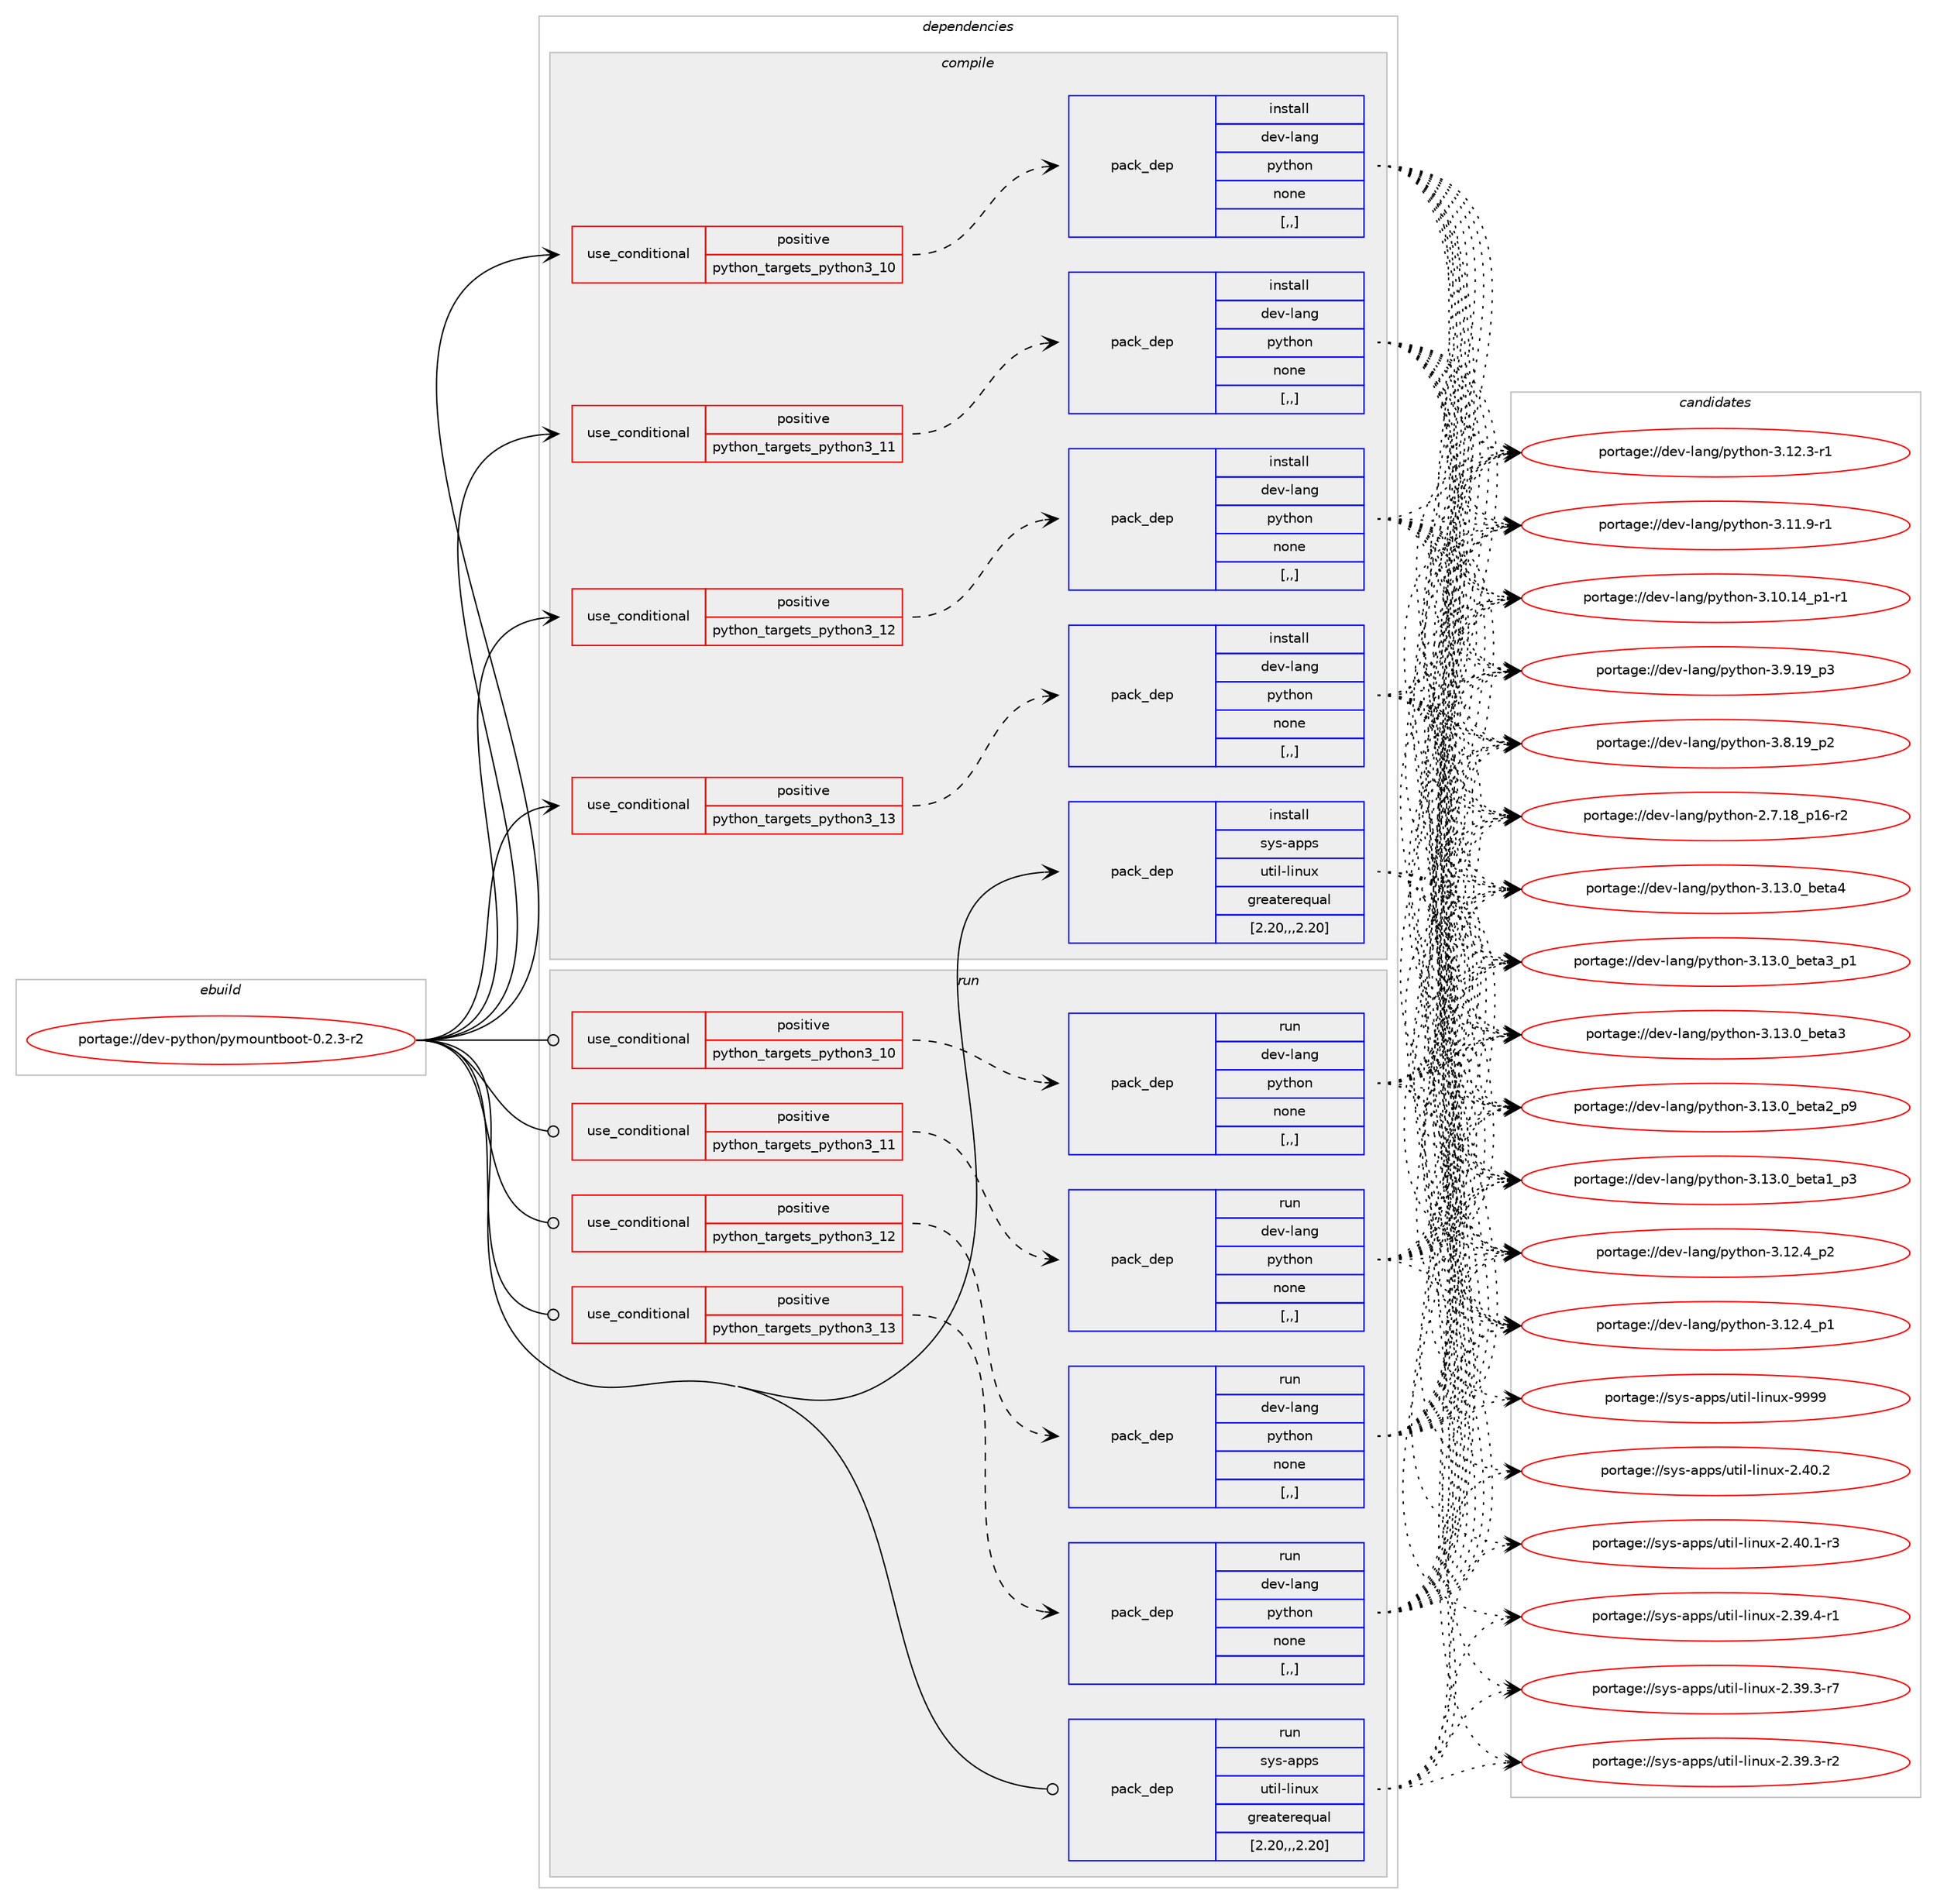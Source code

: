 digraph prolog {

# *************
# Graph options
# *************

newrank=true;
concentrate=true;
compound=true;
graph [rankdir=LR,fontname=Helvetica,fontsize=10,ranksep=1.5];#, ranksep=2.5, nodesep=0.2];
edge  [arrowhead=vee];
node  [fontname=Helvetica,fontsize=10];

# **********
# The ebuild
# **********

subgraph cluster_leftcol {
color=gray;
label=<<i>ebuild</i>>;
id [label="portage://dev-python/pymountboot-0.2.3-r2", color=red, width=4, href="../dev-python/pymountboot-0.2.3-r2.svg"];
}

# ****************
# The dependencies
# ****************

subgraph cluster_midcol {
color=gray;
label=<<i>dependencies</i>>;
subgraph cluster_compile {
fillcolor="#eeeeee";
style=filled;
label=<<i>compile</i>>;
subgraph cond37263 {
dependency157541 [label=<<TABLE BORDER="0" CELLBORDER="1" CELLSPACING="0" CELLPADDING="4"><TR><TD ROWSPAN="3" CELLPADDING="10">use_conditional</TD></TR><TR><TD>positive</TD></TR><TR><TD>python_targets_python3_10</TD></TR></TABLE>>, shape=none, color=red];
subgraph pack119021 {
dependency157542 [label=<<TABLE BORDER="0" CELLBORDER="1" CELLSPACING="0" CELLPADDING="4" WIDTH="220"><TR><TD ROWSPAN="6" CELLPADDING="30">pack_dep</TD></TR><TR><TD WIDTH="110">install</TD></TR><TR><TD>dev-lang</TD></TR><TR><TD>python</TD></TR><TR><TD>none</TD></TR><TR><TD>[,,]</TD></TR></TABLE>>, shape=none, color=blue];
}
dependency157541:e -> dependency157542:w [weight=20,style="dashed",arrowhead="vee"];
}
id:e -> dependency157541:w [weight=20,style="solid",arrowhead="vee"];
subgraph cond37264 {
dependency157543 [label=<<TABLE BORDER="0" CELLBORDER="1" CELLSPACING="0" CELLPADDING="4"><TR><TD ROWSPAN="3" CELLPADDING="10">use_conditional</TD></TR><TR><TD>positive</TD></TR><TR><TD>python_targets_python3_11</TD></TR></TABLE>>, shape=none, color=red];
subgraph pack119022 {
dependency157544 [label=<<TABLE BORDER="0" CELLBORDER="1" CELLSPACING="0" CELLPADDING="4" WIDTH="220"><TR><TD ROWSPAN="6" CELLPADDING="30">pack_dep</TD></TR><TR><TD WIDTH="110">install</TD></TR><TR><TD>dev-lang</TD></TR><TR><TD>python</TD></TR><TR><TD>none</TD></TR><TR><TD>[,,]</TD></TR></TABLE>>, shape=none, color=blue];
}
dependency157543:e -> dependency157544:w [weight=20,style="dashed",arrowhead="vee"];
}
id:e -> dependency157543:w [weight=20,style="solid",arrowhead="vee"];
subgraph cond37265 {
dependency157545 [label=<<TABLE BORDER="0" CELLBORDER="1" CELLSPACING="0" CELLPADDING="4"><TR><TD ROWSPAN="3" CELLPADDING="10">use_conditional</TD></TR><TR><TD>positive</TD></TR><TR><TD>python_targets_python3_12</TD></TR></TABLE>>, shape=none, color=red];
subgraph pack119023 {
dependency157546 [label=<<TABLE BORDER="0" CELLBORDER="1" CELLSPACING="0" CELLPADDING="4" WIDTH="220"><TR><TD ROWSPAN="6" CELLPADDING="30">pack_dep</TD></TR><TR><TD WIDTH="110">install</TD></TR><TR><TD>dev-lang</TD></TR><TR><TD>python</TD></TR><TR><TD>none</TD></TR><TR><TD>[,,]</TD></TR></TABLE>>, shape=none, color=blue];
}
dependency157545:e -> dependency157546:w [weight=20,style="dashed",arrowhead="vee"];
}
id:e -> dependency157545:w [weight=20,style="solid",arrowhead="vee"];
subgraph cond37266 {
dependency157547 [label=<<TABLE BORDER="0" CELLBORDER="1" CELLSPACING="0" CELLPADDING="4"><TR><TD ROWSPAN="3" CELLPADDING="10">use_conditional</TD></TR><TR><TD>positive</TD></TR><TR><TD>python_targets_python3_13</TD></TR></TABLE>>, shape=none, color=red];
subgraph pack119024 {
dependency157548 [label=<<TABLE BORDER="0" CELLBORDER="1" CELLSPACING="0" CELLPADDING="4" WIDTH="220"><TR><TD ROWSPAN="6" CELLPADDING="30">pack_dep</TD></TR><TR><TD WIDTH="110">install</TD></TR><TR><TD>dev-lang</TD></TR><TR><TD>python</TD></TR><TR><TD>none</TD></TR><TR><TD>[,,]</TD></TR></TABLE>>, shape=none, color=blue];
}
dependency157547:e -> dependency157548:w [weight=20,style="dashed",arrowhead="vee"];
}
id:e -> dependency157547:w [weight=20,style="solid",arrowhead="vee"];
subgraph pack119025 {
dependency157549 [label=<<TABLE BORDER="0" CELLBORDER="1" CELLSPACING="0" CELLPADDING="4" WIDTH="220"><TR><TD ROWSPAN="6" CELLPADDING="30">pack_dep</TD></TR><TR><TD WIDTH="110">install</TD></TR><TR><TD>sys-apps</TD></TR><TR><TD>util-linux</TD></TR><TR><TD>greaterequal</TD></TR><TR><TD>[2.20,,,2.20]</TD></TR></TABLE>>, shape=none, color=blue];
}
id:e -> dependency157549:w [weight=20,style="solid",arrowhead="vee"];
}
subgraph cluster_compileandrun {
fillcolor="#eeeeee";
style=filled;
label=<<i>compile and run</i>>;
}
subgraph cluster_run {
fillcolor="#eeeeee";
style=filled;
label=<<i>run</i>>;
subgraph cond37267 {
dependency157550 [label=<<TABLE BORDER="0" CELLBORDER="1" CELLSPACING="0" CELLPADDING="4"><TR><TD ROWSPAN="3" CELLPADDING="10">use_conditional</TD></TR><TR><TD>positive</TD></TR><TR><TD>python_targets_python3_10</TD></TR></TABLE>>, shape=none, color=red];
subgraph pack119026 {
dependency157551 [label=<<TABLE BORDER="0" CELLBORDER="1" CELLSPACING="0" CELLPADDING="4" WIDTH="220"><TR><TD ROWSPAN="6" CELLPADDING="30">pack_dep</TD></TR><TR><TD WIDTH="110">run</TD></TR><TR><TD>dev-lang</TD></TR><TR><TD>python</TD></TR><TR><TD>none</TD></TR><TR><TD>[,,]</TD></TR></TABLE>>, shape=none, color=blue];
}
dependency157550:e -> dependency157551:w [weight=20,style="dashed",arrowhead="vee"];
}
id:e -> dependency157550:w [weight=20,style="solid",arrowhead="odot"];
subgraph cond37268 {
dependency157552 [label=<<TABLE BORDER="0" CELLBORDER="1" CELLSPACING="0" CELLPADDING="4"><TR><TD ROWSPAN="3" CELLPADDING="10">use_conditional</TD></TR><TR><TD>positive</TD></TR><TR><TD>python_targets_python3_11</TD></TR></TABLE>>, shape=none, color=red];
subgraph pack119027 {
dependency157553 [label=<<TABLE BORDER="0" CELLBORDER="1" CELLSPACING="0" CELLPADDING="4" WIDTH="220"><TR><TD ROWSPAN="6" CELLPADDING="30">pack_dep</TD></TR><TR><TD WIDTH="110">run</TD></TR><TR><TD>dev-lang</TD></TR><TR><TD>python</TD></TR><TR><TD>none</TD></TR><TR><TD>[,,]</TD></TR></TABLE>>, shape=none, color=blue];
}
dependency157552:e -> dependency157553:w [weight=20,style="dashed",arrowhead="vee"];
}
id:e -> dependency157552:w [weight=20,style="solid",arrowhead="odot"];
subgraph cond37269 {
dependency157554 [label=<<TABLE BORDER="0" CELLBORDER="1" CELLSPACING="0" CELLPADDING="4"><TR><TD ROWSPAN="3" CELLPADDING="10">use_conditional</TD></TR><TR><TD>positive</TD></TR><TR><TD>python_targets_python3_12</TD></TR></TABLE>>, shape=none, color=red];
subgraph pack119028 {
dependency157555 [label=<<TABLE BORDER="0" CELLBORDER="1" CELLSPACING="0" CELLPADDING="4" WIDTH="220"><TR><TD ROWSPAN="6" CELLPADDING="30">pack_dep</TD></TR><TR><TD WIDTH="110">run</TD></TR><TR><TD>dev-lang</TD></TR><TR><TD>python</TD></TR><TR><TD>none</TD></TR><TR><TD>[,,]</TD></TR></TABLE>>, shape=none, color=blue];
}
dependency157554:e -> dependency157555:w [weight=20,style="dashed",arrowhead="vee"];
}
id:e -> dependency157554:w [weight=20,style="solid",arrowhead="odot"];
subgraph cond37270 {
dependency157556 [label=<<TABLE BORDER="0" CELLBORDER="1" CELLSPACING="0" CELLPADDING="4"><TR><TD ROWSPAN="3" CELLPADDING="10">use_conditional</TD></TR><TR><TD>positive</TD></TR><TR><TD>python_targets_python3_13</TD></TR></TABLE>>, shape=none, color=red];
subgraph pack119029 {
dependency157557 [label=<<TABLE BORDER="0" CELLBORDER="1" CELLSPACING="0" CELLPADDING="4" WIDTH="220"><TR><TD ROWSPAN="6" CELLPADDING="30">pack_dep</TD></TR><TR><TD WIDTH="110">run</TD></TR><TR><TD>dev-lang</TD></TR><TR><TD>python</TD></TR><TR><TD>none</TD></TR><TR><TD>[,,]</TD></TR></TABLE>>, shape=none, color=blue];
}
dependency157556:e -> dependency157557:w [weight=20,style="dashed",arrowhead="vee"];
}
id:e -> dependency157556:w [weight=20,style="solid",arrowhead="odot"];
subgraph pack119030 {
dependency157558 [label=<<TABLE BORDER="0" CELLBORDER="1" CELLSPACING="0" CELLPADDING="4" WIDTH="220"><TR><TD ROWSPAN="6" CELLPADDING="30">pack_dep</TD></TR><TR><TD WIDTH="110">run</TD></TR><TR><TD>sys-apps</TD></TR><TR><TD>util-linux</TD></TR><TR><TD>greaterequal</TD></TR><TR><TD>[2.20,,,2.20]</TD></TR></TABLE>>, shape=none, color=blue];
}
id:e -> dependency157558:w [weight=20,style="solid",arrowhead="odot"];
}
}

# **************
# The candidates
# **************

subgraph cluster_choices {
rank=same;
color=gray;
label=<<i>candidates</i>>;

subgraph choice119021 {
color=black;
nodesep=1;
choice1001011184510897110103471121211161041111104551464951464895981011169752 [label="portage://dev-lang/python-3.13.0_beta4", color=red, width=4,href="../dev-lang/python-3.13.0_beta4.svg"];
choice10010111845108971101034711212111610411111045514649514648959810111697519511249 [label="portage://dev-lang/python-3.13.0_beta3_p1", color=red, width=4,href="../dev-lang/python-3.13.0_beta3_p1.svg"];
choice1001011184510897110103471121211161041111104551464951464895981011169751 [label="portage://dev-lang/python-3.13.0_beta3", color=red, width=4,href="../dev-lang/python-3.13.0_beta3.svg"];
choice10010111845108971101034711212111610411111045514649514648959810111697509511257 [label="portage://dev-lang/python-3.13.0_beta2_p9", color=red, width=4,href="../dev-lang/python-3.13.0_beta2_p9.svg"];
choice10010111845108971101034711212111610411111045514649514648959810111697499511251 [label="portage://dev-lang/python-3.13.0_beta1_p3", color=red, width=4,href="../dev-lang/python-3.13.0_beta1_p3.svg"];
choice100101118451089711010347112121116104111110455146495046529511250 [label="portage://dev-lang/python-3.12.4_p2", color=red, width=4,href="../dev-lang/python-3.12.4_p2.svg"];
choice100101118451089711010347112121116104111110455146495046529511249 [label="portage://dev-lang/python-3.12.4_p1", color=red, width=4,href="../dev-lang/python-3.12.4_p1.svg"];
choice100101118451089711010347112121116104111110455146495046514511449 [label="portage://dev-lang/python-3.12.3-r1", color=red, width=4,href="../dev-lang/python-3.12.3-r1.svg"];
choice100101118451089711010347112121116104111110455146494946574511449 [label="portage://dev-lang/python-3.11.9-r1", color=red, width=4,href="../dev-lang/python-3.11.9-r1.svg"];
choice100101118451089711010347112121116104111110455146494846495295112494511449 [label="portage://dev-lang/python-3.10.14_p1-r1", color=red, width=4,href="../dev-lang/python-3.10.14_p1-r1.svg"];
choice100101118451089711010347112121116104111110455146574649579511251 [label="portage://dev-lang/python-3.9.19_p3", color=red, width=4,href="../dev-lang/python-3.9.19_p3.svg"];
choice100101118451089711010347112121116104111110455146564649579511250 [label="portage://dev-lang/python-3.8.19_p2", color=red, width=4,href="../dev-lang/python-3.8.19_p2.svg"];
choice100101118451089711010347112121116104111110455046554649569511249544511450 [label="portage://dev-lang/python-2.7.18_p16-r2", color=red, width=4,href="../dev-lang/python-2.7.18_p16-r2.svg"];
dependency157542:e -> choice1001011184510897110103471121211161041111104551464951464895981011169752:w [style=dotted,weight="100"];
dependency157542:e -> choice10010111845108971101034711212111610411111045514649514648959810111697519511249:w [style=dotted,weight="100"];
dependency157542:e -> choice1001011184510897110103471121211161041111104551464951464895981011169751:w [style=dotted,weight="100"];
dependency157542:e -> choice10010111845108971101034711212111610411111045514649514648959810111697509511257:w [style=dotted,weight="100"];
dependency157542:e -> choice10010111845108971101034711212111610411111045514649514648959810111697499511251:w [style=dotted,weight="100"];
dependency157542:e -> choice100101118451089711010347112121116104111110455146495046529511250:w [style=dotted,weight="100"];
dependency157542:e -> choice100101118451089711010347112121116104111110455146495046529511249:w [style=dotted,weight="100"];
dependency157542:e -> choice100101118451089711010347112121116104111110455146495046514511449:w [style=dotted,weight="100"];
dependency157542:e -> choice100101118451089711010347112121116104111110455146494946574511449:w [style=dotted,weight="100"];
dependency157542:e -> choice100101118451089711010347112121116104111110455146494846495295112494511449:w [style=dotted,weight="100"];
dependency157542:e -> choice100101118451089711010347112121116104111110455146574649579511251:w [style=dotted,weight="100"];
dependency157542:e -> choice100101118451089711010347112121116104111110455146564649579511250:w [style=dotted,weight="100"];
dependency157542:e -> choice100101118451089711010347112121116104111110455046554649569511249544511450:w [style=dotted,weight="100"];
}
subgraph choice119022 {
color=black;
nodesep=1;
choice1001011184510897110103471121211161041111104551464951464895981011169752 [label="portage://dev-lang/python-3.13.0_beta4", color=red, width=4,href="../dev-lang/python-3.13.0_beta4.svg"];
choice10010111845108971101034711212111610411111045514649514648959810111697519511249 [label="portage://dev-lang/python-3.13.0_beta3_p1", color=red, width=4,href="../dev-lang/python-3.13.0_beta3_p1.svg"];
choice1001011184510897110103471121211161041111104551464951464895981011169751 [label="portage://dev-lang/python-3.13.0_beta3", color=red, width=4,href="../dev-lang/python-3.13.0_beta3.svg"];
choice10010111845108971101034711212111610411111045514649514648959810111697509511257 [label="portage://dev-lang/python-3.13.0_beta2_p9", color=red, width=4,href="../dev-lang/python-3.13.0_beta2_p9.svg"];
choice10010111845108971101034711212111610411111045514649514648959810111697499511251 [label="portage://dev-lang/python-3.13.0_beta1_p3", color=red, width=4,href="../dev-lang/python-3.13.0_beta1_p3.svg"];
choice100101118451089711010347112121116104111110455146495046529511250 [label="portage://dev-lang/python-3.12.4_p2", color=red, width=4,href="../dev-lang/python-3.12.4_p2.svg"];
choice100101118451089711010347112121116104111110455146495046529511249 [label="portage://dev-lang/python-3.12.4_p1", color=red, width=4,href="../dev-lang/python-3.12.4_p1.svg"];
choice100101118451089711010347112121116104111110455146495046514511449 [label="portage://dev-lang/python-3.12.3-r1", color=red, width=4,href="../dev-lang/python-3.12.3-r1.svg"];
choice100101118451089711010347112121116104111110455146494946574511449 [label="portage://dev-lang/python-3.11.9-r1", color=red, width=4,href="../dev-lang/python-3.11.9-r1.svg"];
choice100101118451089711010347112121116104111110455146494846495295112494511449 [label="portage://dev-lang/python-3.10.14_p1-r1", color=red, width=4,href="../dev-lang/python-3.10.14_p1-r1.svg"];
choice100101118451089711010347112121116104111110455146574649579511251 [label="portage://dev-lang/python-3.9.19_p3", color=red, width=4,href="../dev-lang/python-3.9.19_p3.svg"];
choice100101118451089711010347112121116104111110455146564649579511250 [label="portage://dev-lang/python-3.8.19_p2", color=red, width=4,href="../dev-lang/python-3.8.19_p2.svg"];
choice100101118451089711010347112121116104111110455046554649569511249544511450 [label="portage://dev-lang/python-2.7.18_p16-r2", color=red, width=4,href="../dev-lang/python-2.7.18_p16-r2.svg"];
dependency157544:e -> choice1001011184510897110103471121211161041111104551464951464895981011169752:w [style=dotted,weight="100"];
dependency157544:e -> choice10010111845108971101034711212111610411111045514649514648959810111697519511249:w [style=dotted,weight="100"];
dependency157544:e -> choice1001011184510897110103471121211161041111104551464951464895981011169751:w [style=dotted,weight="100"];
dependency157544:e -> choice10010111845108971101034711212111610411111045514649514648959810111697509511257:w [style=dotted,weight="100"];
dependency157544:e -> choice10010111845108971101034711212111610411111045514649514648959810111697499511251:w [style=dotted,weight="100"];
dependency157544:e -> choice100101118451089711010347112121116104111110455146495046529511250:w [style=dotted,weight="100"];
dependency157544:e -> choice100101118451089711010347112121116104111110455146495046529511249:w [style=dotted,weight="100"];
dependency157544:e -> choice100101118451089711010347112121116104111110455146495046514511449:w [style=dotted,weight="100"];
dependency157544:e -> choice100101118451089711010347112121116104111110455146494946574511449:w [style=dotted,weight="100"];
dependency157544:e -> choice100101118451089711010347112121116104111110455146494846495295112494511449:w [style=dotted,weight="100"];
dependency157544:e -> choice100101118451089711010347112121116104111110455146574649579511251:w [style=dotted,weight="100"];
dependency157544:e -> choice100101118451089711010347112121116104111110455146564649579511250:w [style=dotted,weight="100"];
dependency157544:e -> choice100101118451089711010347112121116104111110455046554649569511249544511450:w [style=dotted,weight="100"];
}
subgraph choice119023 {
color=black;
nodesep=1;
choice1001011184510897110103471121211161041111104551464951464895981011169752 [label="portage://dev-lang/python-3.13.0_beta4", color=red, width=4,href="../dev-lang/python-3.13.0_beta4.svg"];
choice10010111845108971101034711212111610411111045514649514648959810111697519511249 [label="portage://dev-lang/python-3.13.0_beta3_p1", color=red, width=4,href="../dev-lang/python-3.13.0_beta3_p1.svg"];
choice1001011184510897110103471121211161041111104551464951464895981011169751 [label="portage://dev-lang/python-3.13.0_beta3", color=red, width=4,href="../dev-lang/python-3.13.0_beta3.svg"];
choice10010111845108971101034711212111610411111045514649514648959810111697509511257 [label="portage://dev-lang/python-3.13.0_beta2_p9", color=red, width=4,href="../dev-lang/python-3.13.0_beta2_p9.svg"];
choice10010111845108971101034711212111610411111045514649514648959810111697499511251 [label="portage://dev-lang/python-3.13.0_beta1_p3", color=red, width=4,href="../dev-lang/python-3.13.0_beta1_p3.svg"];
choice100101118451089711010347112121116104111110455146495046529511250 [label="portage://dev-lang/python-3.12.4_p2", color=red, width=4,href="../dev-lang/python-3.12.4_p2.svg"];
choice100101118451089711010347112121116104111110455146495046529511249 [label="portage://dev-lang/python-3.12.4_p1", color=red, width=4,href="../dev-lang/python-3.12.4_p1.svg"];
choice100101118451089711010347112121116104111110455146495046514511449 [label="portage://dev-lang/python-3.12.3-r1", color=red, width=4,href="../dev-lang/python-3.12.3-r1.svg"];
choice100101118451089711010347112121116104111110455146494946574511449 [label="portage://dev-lang/python-3.11.9-r1", color=red, width=4,href="../dev-lang/python-3.11.9-r1.svg"];
choice100101118451089711010347112121116104111110455146494846495295112494511449 [label="portage://dev-lang/python-3.10.14_p1-r1", color=red, width=4,href="../dev-lang/python-3.10.14_p1-r1.svg"];
choice100101118451089711010347112121116104111110455146574649579511251 [label="portage://dev-lang/python-3.9.19_p3", color=red, width=4,href="../dev-lang/python-3.9.19_p3.svg"];
choice100101118451089711010347112121116104111110455146564649579511250 [label="portage://dev-lang/python-3.8.19_p2", color=red, width=4,href="../dev-lang/python-3.8.19_p2.svg"];
choice100101118451089711010347112121116104111110455046554649569511249544511450 [label="portage://dev-lang/python-2.7.18_p16-r2", color=red, width=4,href="../dev-lang/python-2.7.18_p16-r2.svg"];
dependency157546:e -> choice1001011184510897110103471121211161041111104551464951464895981011169752:w [style=dotted,weight="100"];
dependency157546:e -> choice10010111845108971101034711212111610411111045514649514648959810111697519511249:w [style=dotted,weight="100"];
dependency157546:e -> choice1001011184510897110103471121211161041111104551464951464895981011169751:w [style=dotted,weight="100"];
dependency157546:e -> choice10010111845108971101034711212111610411111045514649514648959810111697509511257:w [style=dotted,weight="100"];
dependency157546:e -> choice10010111845108971101034711212111610411111045514649514648959810111697499511251:w [style=dotted,weight="100"];
dependency157546:e -> choice100101118451089711010347112121116104111110455146495046529511250:w [style=dotted,weight="100"];
dependency157546:e -> choice100101118451089711010347112121116104111110455146495046529511249:w [style=dotted,weight="100"];
dependency157546:e -> choice100101118451089711010347112121116104111110455146495046514511449:w [style=dotted,weight="100"];
dependency157546:e -> choice100101118451089711010347112121116104111110455146494946574511449:w [style=dotted,weight="100"];
dependency157546:e -> choice100101118451089711010347112121116104111110455146494846495295112494511449:w [style=dotted,weight="100"];
dependency157546:e -> choice100101118451089711010347112121116104111110455146574649579511251:w [style=dotted,weight="100"];
dependency157546:e -> choice100101118451089711010347112121116104111110455146564649579511250:w [style=dotted,weight="100"];
dependency157546:e -> choice100101118451089711010347112121116104111110455046554649569511249544511450:w [style=dotted,weight="100"];
}
subgraph choice119024 {
color=black;
nodesep=1;
choice1001011184510897110103471121211161041111104551464951464895981011169752 [label="portage://dev-lang/python-3.13.0_beta4", color=red, width=4,href="../dev-lang/python-3.13.0_beta4.svg"];
choice10010111845108971101034711212111610411111045514649514648959810111697519511249 [label="portage://dev-lang/python-3.13.0_beta3_p1", color=red, width=4,href="../dev-lang/python-3.13.0_beta3_p1.svg"];
choice1001011184510897110103471121211161041111104551464951464895981011169751 [label="portage://dev-lang/python-3.13.0_beta3", color=red, width=4,href="../dev-lang/python-3.13.0_beta3.svg"];
choice10010111845108971101034711212111610411111045514649514648959810111697509511257 [label="portage://dev-lang/python-3.13.0_beta2_p9", color=red, width=4,href="../dev-lang/python-3.13.0_beta2_p9.svg"];
choice10010111845108971101034711212111610411111045514649514648959810111697499511251 [label="portage://dev-lang/python-3.13.0_beta1_p3", color=red, width=4,href="../dev-lang/python-3.13.0_beta1_p3.svg"];
choice100101118451089711010347112121116104111110455146495046529511250 [label="portage://dev-lang/python-3.12.4_p2", color=red, width=4,href="../dev-lang/python-3.12.4_p2.svg"];
choice100101118451089711010347112121116104111110455146495046529511249 [label="portage://dev-lang/python-3.12.4_p1", color=red, width=4,href="../dev-lang/python-3.12.4_p1.svg"];
choice100101118451089711010347112121116104111110455146495046514511449 [label="portage://dev-lang/python-3.12.3-r1", color=red, width=4,href="../dev-lang/python-3.12.3-r1.svg"];
choice100101118451089711010347112121116104111110455146494946574511449 [label="portage://dev-lang/python-3.11.9-r1", color=red, width=4,href="../dev-lang/python-3.11.9-r1.svg"];
choice100101118451089711010347112121116104111110455146494846495295112494511449 [label="portage://dev-lang/python-3.10.14_p1-r1", color=red, width=4,href="../dev-lang/python-3.10.14_p1-r1.svg"];
choice100101118451089711010347112121116104111110455146574649579511251 [label="portage://dev-lang/python-3.9.19_p3", color=red, width=4,href="../dev-lang/python-3.9.19_p3.svg"];
choice100101118451089711010347112121116104111110455146564649579511250 [label="portage://dev-lang/python-3.8.19_p2", color=red, width=4,href="../dev-lang/python-3.8.19_p2.svg"];
choice100101118451089711010347112121116104111110455046554649569511249544511450 [label="portage://dev-lang/python-2.7.18_p16-r2", color=red, width=4,href="../dev-lang/python-2.7.18_p16-r2.svg"];
dependency157548:e -> choice1001011184510897110103471121211161041111104551464951464895981011169752:w [style=dotted,weight="100"];
dependency157548:e -> choice10010111845108971101034711212111610411111045514649514648959810111697519511249:w [style=dotted,weight="100"];
dependency157548:e -> choice1001011184510897110103471121211161041111104551464951464895981011169751:w [style=dotted,weight="100"];
dependency157548:e -> choice10010111845108971101034711212111610411111045514649514648959810111697509511257:w [style=dotted,weight="100"];
dependency157548:e -> choice10010111845108971101034711212111610411111045514649514648959810111697499511251:w [style=dotted,weight="100"];
dependency157548:e -> choice100101118451089711010347112121116104111110455146495046529511250:w [style=dotted,weight="100"];
dependency157548:e -> choice100101118451089711010347112121116104111110455146495046529511249:w [style=dotted,weight="100"];
dependency157548:e -> choice100101118451089711010347112121116104111110455146495046514511449:w [style=dotted,weight="100"];
dependency157548:e -> choice100101118451089711010347112121116104111110455146494946574511449:w [style=dotted,weight="100"];
dependency157548:e -> choice100101118451089711010347112121116104111110455146494846495295112494511449:w [style=dotted,weight="100"];
dependency157548:e -> choice100101118451089711010347112121116104111110455146574649579511251:w [style=dotted,weight="100"];
dependency157548:e -> choice100101118451089711010347112121116104111110455146564649579511250:w [style=dotted,weight="100"];
dependency157548:e -> choice100101118451089711010347112121116104111110455046554649569511249544511450:w [style=dotted,weight="100"];
}
subgraph choice119025 {
color=black;
nodesep=1;
choice115121115459711211211547117116105108451081051101171204557575757 [label="portage://sys-apps/util-linux-9999", color=red, width=4,href="../sys-apps/util-linux-9999.svg"];
choice1151211154597112112115471171161051084510810511011712045504652484650 [label="portage://sys-apps/util-linux-2.40.2", color=red, width=4,href="../sys-apps/util-linux-2.40.2.svg"];
choice11512111545971121121154711711610510845108105110117120455046524846494511451 [label="portage://sys-apps/util-linux-2.40.1-r3", color=red, width=4,href="../sys-apps/util-linux-2.40.1-r3.svg"];
choice11512111545971121121154711711610510845108105110117120455046515746524511449 [label="portage://sys-apps/util-linux-2.39.4-r1", color=red, width=4,href="../sys-apps/util-linux-2.39.4-r1.svg"];
choice11512111545971121121154711711610510845108105110117120455046515746514511455 [label="portage://sys-apps/util-linux-2.39.3-r7", color=red, width=4,href="../sys-apps/util-linux-2.39.3-r7.svg"];
choice11512111545971121121154711711610510845108105110117120455046515746514511450 [label="portage://sys-apps/util-linux-2.39.3-r2", color=red, width=4,href="../sys-apps/util-linux-2.39.3-r2.svg"];
dependency157549:e -> choice115121115459711211211547117116105108451081051101171204557575757:w [style=dotted,weight="100"];
dependency157549:e -> choice1151211154597112112115471171161051084510810511011712045504652484650:w [style=dotted,weight="100"];
dependency157549:e -> choice11512111545971121121154711711610510845108105110117120455046524846494511451:w [style=dotted,weight="100"];
dependency157549:e -> choice11512111545971121121154711711610510845108105110117120455046515746524511449:w [style=dotted,weight="100"];
dependency157549:e -> choice11512111545971121121154711711610510845108105110117120455046515746514511455:w [style=dotted,weight="100"];
dependency157549:e -> choice11512111545971121121154711711610510845108105110117120455046515746514511450:w [style=dotted,weight="100"];
}
subgraph choice119026 {
color=black;
nodesep=1;
choice1001011184510897110103471121211161041111104551464951464895981011169752 [label="portage://dev-lang/python-3.13.0_beta4", color=red, width=4,href="../dev-lang/python-3.13.0_beta4.svg"];
choice10010111845108971101034711212111610411111045514649514648959810111697519511249 [label="portage://dev-lang/python-3.13.0_beta3_p1", color=red, width=4,href="../dev-lang/python-3.13.0_beta3_p1.svg"];
choice1001011184510897110103471121211161041111104551464951464895981011169751 [label="portage://dev-lang/python-3.13.0_beta3", color=red, width=4,href="../dev-lang/python-3.13.0_beta3.svg"];
choice10010111845108971101034711212111610411111045514649514648959810111697509511257 [label="portage://dev-lang/python-3.13.0_beta2_p9", color=red, width=4,href="../dev-lang/python-3.13.0_beta2_p9.svg"];
choice10010111845108971101034711212111610411111045514649514648959810111697499511251 [label="portage://dev-lang/python-3.13.0_beta1_p3", color=red, width=4,href="../dev-lang/python-3.13.0_beta1_p3.svg"];
choice100101118451089711010347112121116104111110455146495046529511250 [label="portage://dev-lang/python-3.12.4_p2", color=red, width=4,href="../dev-lang/python-3.12.4_p2.svg"];
choice100101118451089711010347112121116104111110455146495046529511249 [label="portage://dev-lang/python-3.12.4_p1", color=red, width=4,href="../dev-lang/python-3.12.4_p1.svg"];
choice100101118451089711010347112121116104111110455146495046514511449 [label="portage://dev-lang/python-3.12.3-r1", color=red, width=4,href="../dev-lang/python-3.12.3-r1.svg"];
choice100101118451089711010347112121116104111110455146494946574511449 [label="portage://dev-lang/python-3.11.9-r1", color=red, width=4,href="../dev-lang/python-3.11.9-r1.svg"];
choice100101118451089711010347112121116104111110455146494846495295112494511449 [label="portage://dev-lang/python-3.10.14_p1-r1", color=red, width=4,href="../dev-lang/python-3.10.14_p1-r1.svg"];
choice100101118451089711010347112121116104111110455146574649579511251 [label="portage://dev-lang/python-3.9.19_p3", color=red, width=4,href="../dev-lang/python-3.9.19_p3.svg"];
choice100101118451089711010347112121116104111110455146564649579511250 [label="portage://dev-lang/python-3.8.19_p2", color=red, width=4,href="../dev-lang/python-3.8.19_p2.svg"];
choice100101118451089711010347112121116104111110455046554649569511249544511450 [label="portage://dev-lang/python-2.7.18_p16-r2", color=red, width=4,href="../dev-lang/python-2.7.18_p16-r2.svg"];
dependency157551:e -> choice1001011184510897110103471121211161041111104551464951464895981011169752:w [style=dotted,weight="100"];
dependency157551:e -> choice10010111845108971101034711212111610411111045514649514648959810111697519511249:w [style=dotted,weight="100"];
dependency157551:e -> choice1001011184510897110103471121211161041111104551464951464895981011169751:w [style=dotted,weight="100"];
dependency157551:e -> choice10010111845108971101034711212111610411111045514649514648959810111697509511257:w [style=dotted,weight="100"];
dependency157551:e -> choice10010111845108971101034711212111610411111045514649514648959810111697499511251:w [style=dotted,weight="100"];
dependency157551:e -> choice100101118451089711010347112121116104111110455146495046529511250:w [style=dotted,weight="100"];
dependency157551:e -> choice100101118451089711010347112121116104111110455146495046529511249:w [style=dotted,weight="100"];
dependency157551:e -> choice100101118451089711010347112121116104111110455146495046514511449:w [style=dotted,weight="100"];
dependency157551:e -> choice100101118451089711010347112121116104111110455146494946574511449:w [style=dotted,weight="100"];
dependency157551:e -> choice100101118451089711010347112121116104111110455146494846495295112494511449:w [style=dotted,weight="100"];
dependency157551:e -> choice100101118451089711010347112121116104111110455146574649579511251:w [style=dotted,weight="100"];
dependency157551:e -> choice100101118451089711010347112121116104111110455146564649579511250:w [style=dotted,weight="100"];
dependency157551:e -> choice100101118451089711010347112121116104111110455046554649569511249544511450:w [style=dotted,weight="100"];
}
subgraph choice119027 {
color=black;
nodesep=1;
choice1001011184510897110103471121211161041111104551464951464895981011169752 [label="portage://dev-lang/python-3.13.0_beta4", color=red, width=4,href="../dev-lang/python-3.13.0_beta4.svg"];
choice10010111845108971101034711212111610411111045514649514648959810111697519511249 [label="portage://dev-lang/python-3.13.0_beta3_p1", color=red, width=4,href="../dev-lang/python-3.13.0_beta3_p1.svg"];
choice1001011184510897110103471121211161041111104551464951464895981011169751 [label="portage://dev-lang/python-3.13.0_beta3", color=red, width=4,href="../dev-lang/python-3.13.0_beta3.svg"];
choice10010111845108971101034711212111610411111045514649514648959810111697509511257 [label="portage://dev-lang/python-3.13.0_beta2_p9", color=red, width=4,href="../dev-lang/python-3.13.0_beta2_p9.svg"];
choice10010111845108971101034711212111610411111045514649514648959810111697499511251 [label="portage://dev-lang/python-3.13.0_beta1_p3", color=red, width=4,href="../dev-lang/python-3.13.0_beta1_p3.svg"];
choice100101118451089711010347112121116104111110455146495046529511250 [label="portage://dev-lang/python-3.12.4_p2", color=red, width=4,href="../dev-lang/python-3.12.4_p2.svg"];
choice100101118451089711010347112121116104111110455146495046529511249 [label="portage://dev-lang/python-3.12.4_p1", color=red, width=4,href="../dev-lang/python-3.12.4_p1.svg"];
choice100101118451089711010347112121116104111110455146495046514511449 [label="portage://dev-lang/python-3.12.3-r1", color=red, width=4,href="../dev-lang/python-3.12.3-r1.svg"];
choice100101118451089711010347112121116104111110455146494946574511449 [label="portage://dev-lang/python-3.11.9-r1", color=red, width=4,href="../dev-lang/python-3.11.9-r1.svg"];
choice100101118451089711010347112121116104111110455146494846495295112494511449 [label="portage://dev-lang/python-3.10.14_p1-r1", color=red, width=4,href="../dev-lang/python-3.10.14_p1-r1.svg"];
choice100101118451089711010347112121116104111110455146574649579511251 [label="portage://dev-lang/python-3.9.19_p3", color=red, width=4,href="../dev-lang/python-3.9.19_p3.svg"];
choice100101118451089711010347112121116104111110455146564649579511250 [label="portage://dev-lang/python-3.8.19_p2", color=red, width=4,href="../dev-lang/python-3.8.19_p2.svg"];
choice100101118451089711010347112121116104111110455046554649569511249544511450 [label="portage://dev-lang/python-2.7.18_p16-r2", color=red, width=4,href="../dev-lang/python-2.7.18_p16-r2.svg"];
dependency157553:e -> choice1001011184510897110103471121211161041111104551464951464895981011169752:w [style=dotted,weight="100"];
dependency157553:e -> choice10010111845108971101034711212111610411111045514649514648959810111697519511249:w [style=dotted,weight="100"];
dependency157553:e -> choice1001011184510897110103471121211161041111104551464951464895981011169751:w [style=dotted,weight="100"];
dependency157553:e -> choice10010111845108971101034711212111610411111045514649514648959810111697509511257:w [style=dotted,weight="100"];
dependency157553:e -> choice10010111845108971101034711212111610411111045514649514648959810111697499511251:w [style=dotted,weight="100"];
dependency157553:e -> choice100101118451089711010347112121116104111110455146495046529511250:w [style=dotted,weight="100"];
dependency157553:e -> choice100101118451089711010347112121116104111110455146495046529511249:w [style=dotted,weight="100"];
dependency157553:e -> choice100101118451089711010347112121116104111110455146495046514511449:w [style=dotted,weight="100"];
dependency157553:e -> choice100101118451089711010347112121116104111110455146494946574511449:w [style=dotted,weight="100"];
dependency157553:e -> choice100101118451089711010347112121116104111110455146494846495295112494511449:w [style=dotted,weight="100"];
dependency157553:e -> choice100101118451089711010347112121116104111110455146574649579511251:w [style=dotted,weight="100"];
dependency157553:e -> choice100101118451089711010347112121116104111110455146564649579511250:w [style=dotted,weight="100"];
dependency157553:e -> choice100101118451089711010347112121116104111110455046554649569511249544511450:w [style=dotted,weight="100"];
}
subgraph choice119028 {
color=black;
nodesep=1;
choice1001011184510897110103471121211161041111104551464951464895981011169752 [label="portage://dev-lang/python-3.13.0_beta4", color=red, width=4,href="../dev-lang/python-3.13.0_beta4.svg"];
choice10010111845108971101034711212111610411111045514649514648959810111697519511249 [label="portage://dev-lang/python-3.13.0_beta3_p1", color=red, width=4,href="../dev-lang/python-3.13.0_beta3_p1.svg"];
choice1001011184510897110103471121211161041111104551464951464895981011169751 [label="portage://dev-lang/python-3.13.0_beta3", color=red, width=4,href="../dev-lang/python-3.13.0_beta3.svg"];
choice10010111845108971101034711212111610411111045514649514648959810111697509511257 [label="portage://dev-lang/python-3.13.0_beta2_p9", color=red, width=4,href="../dev-lang/python-3.13.0_beta2_p9.svg"];
choice10010111845108971101034711212111610411111045514649514648959810111697499511251 [label="portage://dev-lang/python-3.13.0_beta1_p3", color=red, width=4,href="../dev-lang/python-3.13.0_beta1_p3.svg"];
choice100101118451089711010347112121116104111110455146495046529511250 [label="portage://dev-lang/python-3.12.4_p2", color=red, width=4,href="../dev-lang/python-3.12.4_p2.svg"];
choice100101118451089711010347112121116104111110455146495046529511249 [label="portage://dev-lang/python-3.12.4_p1", color=red, width=4,href="../dev-lang/python-3.12.4_p1.svg"];
choice100101118451089711010347112121116104111110455146495046514511449 [label="portage://dev-lang/python-3.12.3-r1", color=red, width=4,href="../dev-lang/python-3.12.3-r1.svg"];
choice100101118451089711010347112121116104111110455146494946574511449 [label="portage://dev-lang/python-3.11.9-r1", color=red, width=4,href="../dev-lang/python-3.11.9-r1.svg"];
choice100101118451089711010347112121116104111110455146494846495295112494511449 [label="portage://dev-lang/python-3.10.14_p1-r1", color=red, width=4,href="../dev-lang/python-3.10.14_p1-r1.svg"];
choice100101118451089711010347112121116104111110455146574649579511251 [label="portage://dev-lang/python-3.9.19_p3", color=red, width=4,href="../dev-lang/python-3.9.19_p3.svg"];
choice100101118451089711010347112121116104111110455146564649579511250 [label="portage://dev-lang/python-3.8.19_p2", color=red, width=4,href="../dev-lang/python-3.8.19_p2.svg"];
choice100101118451089711010347112121116104111110455046554649569511249544511450 [label="portage://dev-lang/python-2.7.18_p16-r2", color=red, width=4,href="../dev-lang/python-2.7.18_p16-r2.svg"];
dependency157555:e -> choice1001011184510897110103471121211161041111104551464951464895981011169752:w [style=dotted,weight="100"];
dependency157555:e -> choice10010111845108971101034711212111610411111045514649514648959810111697519511249:w [style=dotted,weight="100"];
dependency157555:e -> choice1001011184510897110103471121211161041111104551464951464895981011169751:w [style=dotted,weight="100"];
dependency157555:e -> choice10010111845108971101034711212111610411111045514649514648959810111697509511257:w [style=dotted,weight="100"];
dependency157555:e -> choice10010111845108971101034711212111610411111045514649514648959810111697499511251:w [style=dotted,weight="100"];
dependency157555:e -> choice100101118451089711010347112121116104111110455146495046529511250:w [style=dotted,weight="100"];
dependency157555:e -> choice100101118451089711010347112121116104111110455146495046529511249:w [style=dotted,weight="100"];
dependency157555:e -> choice100101118451089711010347112121116104111110455146495046514511449:w [style=dotted,weight="100"];
dependency157555:e -> choice100101118451089711010347112121116104111110455146494946574511449:w [style=dotted,weight="100"];
dependency157555:e -> choice100101118451089711010347112121116104111110455146494846495295112494511449:w [style=dotted,weight="100"];
dependency157555:e -> choice100101118451089711010347112121116104111110455146574649579511251:w [style=dotted,weight="100"];
dependency157555:e -> choice100101118451089711010347112121116104111110455146564649579511250:w [style=dotted,weight="100"];
dependency157555:e -> choice100101118451089711010347112121116104111110455046554649569511249544511450:w [style=dotted,weight="100"];
}
subgraph choice119029 {
color=black;
nodesep=1;
choice1001011184510897110103471121211161041111104551464951464895981011169752 [label="portage://dev-lang/python-3.13.0_beta4", color=red, width=4,href="../dev-lang/python-3.13.0_beta4.svg"];
choice10010111845108971101034711212111610411111045514649514648959810111697519511249 [label="portage://dev-lang/python-3.13.0_beta3_p1", color=red, width=4,href="../dev-lang/python-3.13.0_beta3_p1.svg"];
choice1001011184510897110103471121211161041111104551464951464895981011169751 [label="portage://dev-lang/python-3.13.0_beta3", color=red, width=4,href="../dev-lang/python-3.13.0_beta3.svg"];
choice10010111845108971101034711212111610411111045514649514648959810111697509511257 [label="portage://dev-lang/python-3.13.0_beta2_p9", color=red, width=4,href="../dev-lang/python-3.13.0_beta2_p9.svg"];
choice10010111845108971101034711212111610411111045514649514648959810111697499511251 [label="portage://dev-lang/python-3.13.0_beta1_p3", color=red, width=4,href="../dev-lang/python-3.13.0_beta1_p3.svg"];
choice100101118451089711010347112121116104111110455146495046529511250 [label="portage://dev-lang/python-3.12.4_p2", color=red, width=4,href="../dev-lang/python-3.12.4_p2.svg"];
choice100101118451089711010347112121116104111110455146495046529511249 [label="portage://dev-lang/python-3.12.4_p1", color=red, width=4,href="../dev-lang/python-3.12.4_p1.svg"];
choice100101118451089711010347112121116104111110455146495046514511449 [label="portage://dev-lang/python-3.12.3-r1", color=red, width=4,href="../dev-lang/python-3.12.3-r1.svg"];
choice100101118451089711010347112121116104111110455146494946574511449 [label="portage://dev-lang/python-3.11.9-r1", color=red, width=4,href="../dev-lang/python-3.11.9-r1.svg"];
choice100101118451089711010347112121116104111110455146494846495295112494511449 [label="portage://dev-lang/python-3.10.14_p1-r1", color=red, width=4,href="../dev-lang/python-3.10.14_p1-r1.svg"];
choice100101118451089711010347112121116104111110455146574649579511251 [label="portage://dev-lang/python-3.9.19_p3", color=red, width=4,href="../dev-lang/python-3.9.19_p3.svg"];
choice100101118451089711010347112121116104111110455146564649579511250 [label="portage://dev-lang/python-3.8.19_p2", color=red, width=4,href="../dev-lang/python-3.8.19_p2.svg"];
choice100101118451089711010347112121116104111110455046554649569511249544511450 [label="portage://dev-lang/python-2.7.18_p16-r2", color=red, width=4,href="../dev-lang/python-2.7.18_p16-r2.svg"];
dependency157557:e -> choice1001011184510897110103471121211161041111104551464951464895981011169752:w [style=dotted,weight="100"];
dependency157557:e -> choice10010111845108971101034711212111610411111045514649514648959810111697519511249:w [style=dotted,weight="100"];
dependency157557:e -> choice1001011184510897110103471121211161041111104551464951464895981011169751:w [style=dotted,weight="100"];
dependency157557:e -> choice10010111845108971101034711212111610411111045514649514648959810111697509511257:w [style=dotted,weight="100"];
dependency157557:e -> choice10010111845108971101034711212111610411111045514649514648959810111697499511251:w [style=dotted,weight="100"];
dependency157557:e -> choice100101118451089711010347112121116104111110455146495046529511250:w [style=dotted,weight="100"];
dependency157557:e -> choice100101118451089711010347112121116104111110455146495046529511249:w [style=dotted,weight="100"];
dependency157557:e -> choice100101118451089711010347112121116104111110455146495046514511449:w [style=dotted,weight="100"];
dependency157557:e -> choice100101118451089711010347112121116104111110455146494946574511449:w [style=dotted,weight="100"];
dependency157557:e -> choice100101118451089711010347112121116104111110455146494846495295112494511449:w [style=dotted,weight="100"];
dependency157557:e -> choice100101118451089711010347112121116104111110455146574649579511251:w [style=dotted,weight="100"];
dependency157557:e -> choice100101118451089711010347112121116104111110455146564649579511250:w [style=dotted,weight="100"];
dependency157557:e -> choice100101118451089711010347112121116104111110455046554649569511249544511450:w [style=dotted,weight="100"];
}
subgraph choice119030 {
color=black;
nodesep=1;
choice115121115459711211211547117116105108451081051101171204557575757 [label="portage://sys-apps/util-linux-9999", color=red, width=4,href="../sys-apps/util-linux-9999.svg"];
choice1151211154597112112115471171161051084510810511011712045504652484650 [label="portage://sys-apps/util-linux-2.40.2", color=red, width=4,href="../sys-apps/util-linux-2.40.2.svg"];
choice11512111545971121121154711711610510845108105110117120455046524846494511451 [label="portage://sys-apps/util-linux-2.40.1-r3", color=red, width=4,href="../sys-apps/util-linux-2.40.1-r3.svg"];
choice11512111545971121121154711711610510845108105110117120455046515746524511449 [label="portage://sys-apps/util-linux-2.39.4-r1", color=red, width=4,href="../sys-apps/util-linux-2.39.4-r1.svg"];
choice11512111545971121121154711711610510845108105110117120455046515746514511455 [label="portage://sys-apps/util-linux-2.39.3-r7", color=red, width=4,href="../sys-apps/util-linux-2.39.3-r7.svg"];
choice11512111545971121121154711711610510845108105110117120455046515746514511450 [label="portage://sys-apps/util-linux-2.39.3-r2", color=red, width=4,href="../sys-apps/util-linux-2.39.3-r2.svg"];
dependency157558:e -> choice115121115459711211211547117116105108451081051101171204557575757:w [style=dotted,weight="100"];
dependency157558:e -> choice1151211154597112112115471171161051084510810511011712045504652484650:w [style=dotted,weight="100"];
dependency157558:e -> choice11512111545971121121154711711610510845108105110117120455046524846494511451:w [style=dotted,weight="100"];
dependency157558:e -> choice11512111545971121121154711711610510845108105110117120455046515746524511449:w [style=dotted,weight="100"];
dependency157558:e -> choice11512111545971121121154711711610510845108105110117120455046515746514511455:w [style=dotted,weight="100"];
dependency157558:e -> choice11512111545971121121154711711610510845108105110117120455046515746514511450:w [style=dotted,weight="100"];
}
}

}
